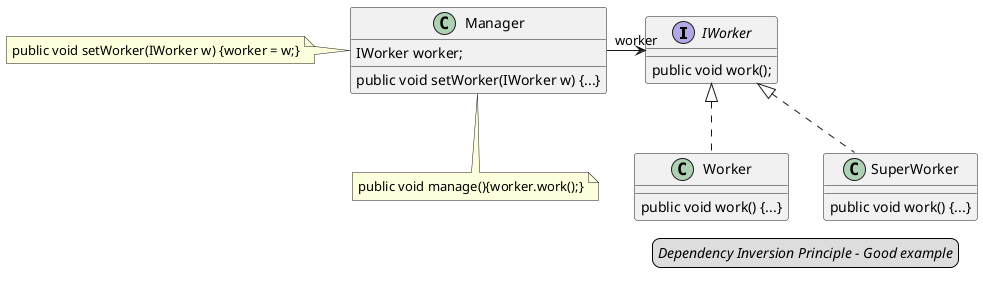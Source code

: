 @startuml

'-----------------------------------
' UML concepts illustrated
' JMB 2014
'-----------------------------------

interface IWorker {

	public void work();

}

class Worker implements IWorker {

	public void work() {...}

}

class SuperWorker  implements IWorker{
	public void work() {...}
}

class Manager {
	IWorker worker;

	public void setWorker(IWorker w) {...}
}
note bottom : public void manage(){worker.work();}

note left of Manager : public void setWorker(IWorker w) {worker = w;}

Manager -> "worker" IWorker

legend right
  <i>Dependency Inversion Principle - Good example</i>
endlegend

@enduml
